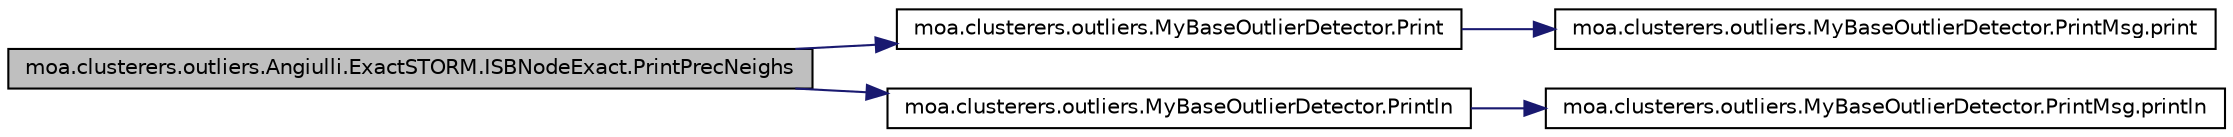 digraph G
{
  edge [fontname="Helvetica",fontsize="10",labelfontname="Helvetica",labelfontsize="10"];
  node [fontname="Helvetica",fontsize="10",shape=record];
  rankdir=LR;
  Node1 [label="moa.clusterers.outliers.Angiulli.ExactSTORM.ISBNodeExact.PrintPrecNeighs",height=0.2,width=0.4,color="black", fillcolor="grey75", style="filled" fontcolor="black"];
  Node1 -> Node2 [color="midnightblue",fontsize="10",style="solid",fontname="Helvetica"];
  Node2 [label="moa.clusterers.outliers.MyBaseOutlierDetector.Print",height=0.2,width=0.4,color="black", fillcolor="white", style="filled",URL="$classmoa_1_1clusterers_1_1outliers_1_1MyBaseOutlierDetector.html#a01297fd140b44ef385c77a89acec721c"];
  Node2 -> Node3 [color="midnightblue",fontsize="10",style="solid",fontname="Helvetica"];
  Node3 [label="moa.clusterers.outliers.MyBaseOutlierDetector.PrintMsg.print",height=0.2,width=0.4,color="black", fillcolor="white", style="filled",URL="$interfacemoa_1_1clusterers_1_1outliers_1_1MyBaseOutlierDetector_1_1PrintMsg.html#a686fb5db51b4d23837bb524103f973c5"];
  Node1 -> Node4 [color="midnightblue",fontsize="10",style="solid",fontname="Helvetica"];
  Node4 [label="moa.clusterers.outliers.MyBaseOutlierDetector.Println",height=0.2,width=0.4,color="black", fillcolor="white", style="filled",URL="$classmoa_1_1clusterers_1_1outliers_1_1MyBaseOutlierDetector.html#af7b301217f7338217830e5ee4850b144"];
  Node4 -> Node5 [color="midnightblue",fontsize="10",style="solid",fontname="Helvetica"];
  Node5 [label="moa.clusterers.outliers.MyBaseOutlierDetector.PrintMsg.println",height=0.2,width=0.4,color="black", fillcolor="white", style="filled",URL="$interfacemoa_1_1clusterers_1_1outliers_1_1MyBaseOutlierDetector_1_1PrintMsg.html#a71e22b3711764e75881a9db4fdb67ab8"];
}
